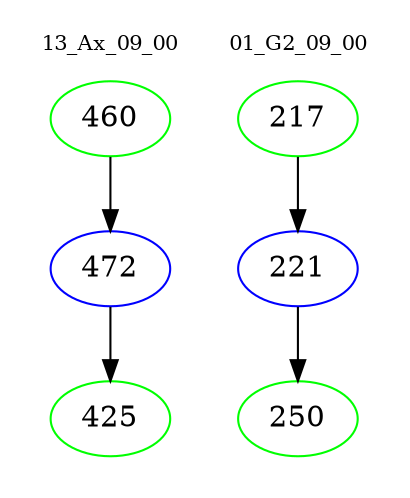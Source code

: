 digraph{
subgraph cluster_0 {
color = white
label = "13_Ax_09_00";
fontsize=10;
T0_460 [label="460", color="green"]
T0_460 -> T0_472 [color="black"]
T0_472 [label="472", color="blue"]
T0_472 -> T0_425 [color="black"]
T0_425 [label="425", color="green"]
}
subgraph cluster_1 {
color = white
label = "01_G2_09_00";
fontsize=10;
T1_217 [label="217", color="green"]
T1_217 -> T1_221 [color="black"]
T1_221 [label="221", color="blue"]
T1_221 -> T1_250 [color="black"]
T1_250 [label="250", color="green"]
}
}
